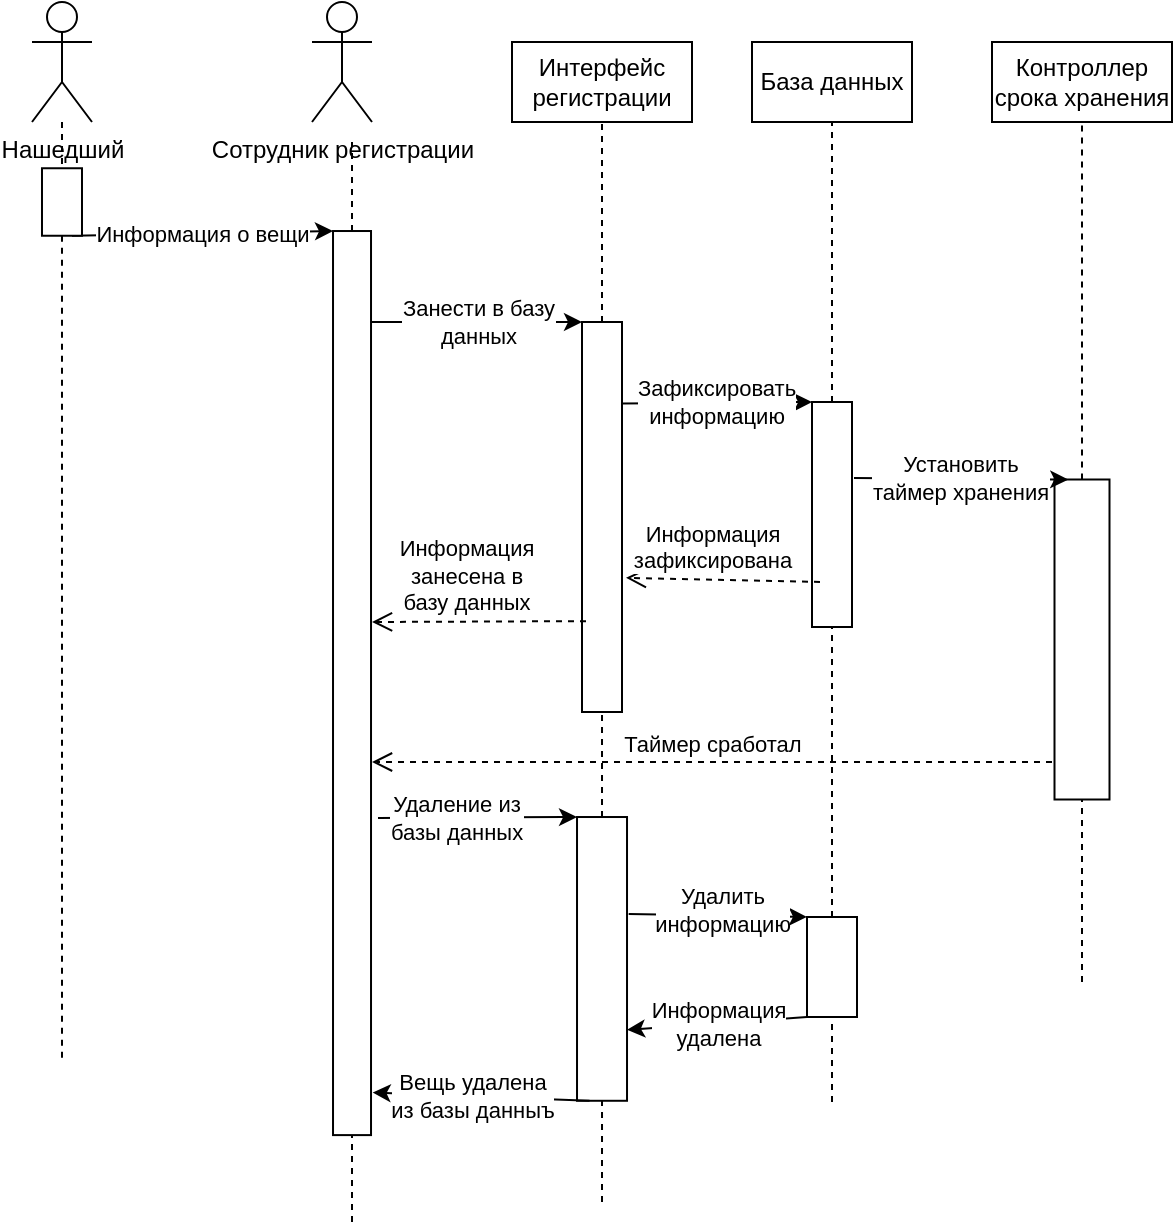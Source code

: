 <mxfile version="14.5.10" type="device" pages="5"><diagram id="L8G_pWElQ7Ux61Q4VHX_" name="Page-1"><mxGraphModel dx="1636" dy="881" grid="1" gridSize="10" guides="1" tooltips="1" connect="1" arrows="1" fold="1" page="1" pageScale="1" pageWidth="827" pageHeight="1169" math="0" shadow="0"><root><mxCell id="0"/><mxCell id="1" parent="0"/><mxCell id="ShM4O-kTl_6rXIv0zhIX-1" value="Нашедший" style="shape=umlActor;verticalLabelPosition=bottom;verticalAlign=top;html=1;outlineConnect=0;" parent="1" vertex="1"><mxGeometry x="100" y="20" width="30" height="60" as="geometry"/></mxCell><mxCell id="ShM4O-kTl_6rXIv0zhIX-2" value="" style="endArrow=none;dashed=1;html=1;" parent="1" source="ShM4O-kTl_6rXIv0zhIX-7" edge="1"><mxGeometry width="50" height="50" relative="1" as="geometry"><mxPoint x="390" y="270" as="sourcePoint"/><mxPoint x="115" y="550" as="targetPoint"/></mxGeometry></mxCell><mxCell id="ShM4O-kTl_6rXIv0zhIX-4" value="" style="endArrow=none;dashed=1;html=1;" parent="1" source="ShM4O-kTl_6rXIv0zhIX-9" edge="1"><mxGeometry width="50" height="50" relative="1" as="geometry"><mxPoint x="260" y="530" as="sourcePoint"/><mxPoint x="260" y="90" as="targetPoint"/></mxGeometry></mxCell><mxCell id="ShM4O-kTl_6rXIv0zhIX-6" value="Сотрудник регистрации" style="shape=umlActor;verticalLabelPosition=bottom;verticalAlign=top;html=1;outlineConnect=0;" parent="1" vertex="1"><mxGeometry x="240" y="20" width="30" height="60" as="geometry"/></mxCell><mxCell id="ShM4O-kTl_6rXIv0zhIX-8" value="Информация о вещи" style="endArrow=classic;html=1;exitX=0;exitY=0.75;exitDx=0;exitDy=0;entryX=1;entryY=0;entryDx=0;entryDy=0;" parent="1" source="ShM4O-kTl_6rXIv0zhIX-7" target="ShM4O-kTl_6rXIv0zhIX-9" edge="1"><mxGeometry width="50" height="50" relative="1" as="geometry"><mxPoint x="390" y="260" as="sourcePoint"/><mxPoint x="230" y="144" as="targetPoint"/></mxGeometry></mxCell><mxCell id="ShM4O-kTl_6rXIv0zhIX-9" value="" style="rounded=0;whiteSpace=wrap;html=1;rotation=-90;" parent="1" vertex="1"><mxGeometry x="33.99" y="351.03" width="452.04" height="19" as="geometry"/></mxCell><mxCell id="ShM4O-kTl_6rXIv0zhIX-10" value="" style="endArrow=none;dashed=1;html=1;" parent="1" target="ShM4O-kTl_6rXIv0zhIX-9" edge="1"><mxGeometry width="50" height="50" relative="1" as="geometry"><mxPoint x="260" y="630" as="sourcePoint"/><mxPoint x="260" y="90" as="targetPoint"/></mxGeometry></mxCell><mxCell id="ShM4O-kTl_6rXIv0zhIX-7" value="" style="rounded=0;whiteSpace=wrap;html=1;rotation=-90;" parent="1" vertex="1"><mxGeometry x="98.12" y="110" width="33.75" height="20" as="geometry"/></mxCell><mxCell id="ShM4O-kTl_6rXIv0zhIX-11" value="" style="endArrow=none;dashed=1;html=1;" parent="1" source="ShM4O-kTl_6rXIv0zhIX-1" target="ShM4O-kTl_6rXIv0zhIX-7" edge="1"><mxGeometry width="50" height="50" relative="1" as="geometry"><mxPoint x="115" y="80" as="sourcePoint"/><mxPoint x="115" y="550" as="targetPoint"/></mxGeometry></mxCell><mxCell id="ShM4O-kTl_6rXIv0zhIX-12" value="Интерфейс регистрации" style="rounded=0;whiteSpace=wrap;html=1;" parent="1" vertex="1"><mxGeometry x="340" y="40" width="90" height="40" as="geometry"/></mxCell><mxCell id="ShM4O-kTl_6rXIv0zhIX-13" value="" style="endArrow=none;dashed=1;html=1;entryX=0.5;entryY=1;entryDx=0;entryDy=0;" parent="1" source="ShM4O-kTl_6rXIv0zhIX-14" target="ShM4O-kTl_6rXIv0zhIX-12" edge="1"><mxGeometry width="50" height="50" relative="1" as="geometry"><mxPoint x="385" y="510" as="sourcePoint"/><mxPoint x="440" y="200" as="targetPoint"/></mxGeometry></mxCell><mxCell id="ShM4O-kTl_6rXIv0zhIX-14" value="" style="rounded=0;whiteSpace=wrap;html=1;rotation=-90;" parent="1" vertex="1"><mxGeometry x="287.5" y="267.5" width="195" height="20" as="geometry"/></mxCell><mxCell id="ShM4O-kTl_6rXIv0zhIX-16" value="" style="endArrow=none;dashed=1;html=1;" parent="1" source="ShM4O-kTl_6rXIv0zhIX-31" target="ShM4O-kTl_6rXIv0zhIX-14" edge="1"><mxGeometry width="50" height="50" relative="1" as="geometry"><mxPoint x="385" y="510" as="sourcePoint"/><mxPoint x="385" y="80" as="targetPoint"/></mxGeometry></mxCell><mxCell id="ShM4O-kTl_6rXIv0zhIX-17" value="Занести в базу &lt;br&gt;данных" style="endArrow=classic;html=1;entryX=1;entryY=0;entryDx=0;entryDy=0;" parent="1" target="ShM4O-kTl_6rXIv0zhIX-14" edge="1"><mxGeometry width="50" height="50" relative="1" as="geometry"><mxPoint x="270" y="180" as="sourcePoint"/><mxPoint x="440" y="200" as="targetPoint"/></mxGeometry></mxCell><mxCell id="ShM4O-kTl_6rXIv0zhIX-18" value="База данных" style="rounded=0;whiteSpace=wrap;html=1;" parent="1" vertex="1"><mxGeometry x="460" y="40" width="80" height="40" as="geometry"/></mxCell><mxCell id="ShM4O-kTl_6rXIv0zhIX-19" value="" style="endArrow=none;dashed=1;html=1;entryX=0.5;entryY=1;entryDx=0;entryDy=0;" parent="1" source="ShM4O-kTl_6rXIv0zhIX-20" target="ShM4O-kTl_6rXIv0zhIX-18" edge="1"><mxGeometry width="50" height="50" relative="1" as="geometry"><mxPoint x="500" y="520" as="sourcePoint"/><mxPoint x="440" y="290" as="targetPoint"/></mxGeometry></mxCell><mxCell id="ShM4O-kTl_6rXIv0zhIX-20" value="" style="rounded=0;whiteSpace=wrap;html=1;rotation=-90;" parent="1" vertex="1"><mxGeometry x="443.75" y="266.25" width="112.5" height="20" as="geometry"/></mxCell><mxCell id="ShM4O-kTl_6rXIv0zhIX-21" value="" style="endArrow=none;dashed=1;html=1;entryX=0;entryY=0.5;entryDx=0;entryDy=0;" parent="1" source="ShM4O-kTl_6rXIv0zhIX-38" target="ShM4O-kTl_6rXIv0zhIX-20" edge="1"><mxGeometry width="50" height="50" relative="1" as="geometry"><mxPoint x="500" y="520" as="sourcePoint"/><mxPoint x="500" y="80" as="targetPoint"/></mxGeometry></mxCell><mxCell id="ShM4O-kTl_6rXIv0zhIX-22" value="Зафиксировать&lt;br&gt;информацию" style="endArrow=classic;html=1;exitX=0.791;exitY=1;exitDx=0;exitDy=0;entryX=1;entryY=0;entryDx=0;entryDy=0;exitPerimeter=0;" parent="1" source="ShM4O-kTl_6rXIv0zhIX-14" target="ShM4O-kTl_6rXIv0zhIX-20" edge="1"><mxGeometry width="50" height="50" relative="1" as="geometry"><mxPoint x="390" y="340" as="sourcePoint"/><mxPoint x="440" y="290" as="targetPoint"/></mxGeometry></mxCell><mxCell id="ShM4O-kTl_6rXIv0zhIX-23" value="Контроллер срока хранения" style="rounded=0;whiteSpace=wrap;html=1;" parent="1" vertex="1"><mxGeometry x="580" y="40" width="90" height="40" as="geometry"/></mxCell><mxCell id="ShM4O-kTl_6rXIv0zhIX-24" value="" style="endArrow=none;dashed=1;html=1;entryX=0.5;entryY=1;entryDx=0;entryDy=0;" parent="1" source="ShM4O-kTl_6rXIv0zhIX-25" target="ShM4O-kTl_6rXIv0zhIX-23" edge="1"><mxGeometry width="50" height="50" relative="1" as="geometry"><mxPoint x="625" y="510" as="sourcePoint"/><mxPoint x="440" y="280" as="targetPoint"/></mxGeometry></mxCell><mxCell id="ShM4O-kTl_6rXIv0zhIX-25" value="" style="rounded=0;whiteSpace=wrap;html=1;rotation=-90;" parent="1" vertex="1"><mxGeometry x="545" y="325" width="160" height="27.5" as="geometry"/></mxCell><mxCell id="ShM4O-kTl_6rXIv0zhIX-26" value="" style="endArrow=none;dashed=1;html=1;entryX=0;entryY=0.5;entryDx=0;entryDy=0;" parent="1" target="ShM4O-kTl_6rXIv0zhIX-25" edge="1"><mxGeometry width="50" height="50" relative="1" as="geometry"><mxPoint x="625" y="510" as="sourcePoint"/><mxPoint x="625" y="80" as="targetPoint"/></mxGeometry></mxCell><mxCell id="ShM4O-kTl_6rXIv0zhIX-27" value="Установить&lt;br&gt;таймер хранения" style="endArrow=classic;html=1;exitX=0.662;exitY=1.05;exitDx=0;exitDy=0;entryX=1;entryY=0.25;entryDx=0;entryDy=0;exitPerimeter=0;" parent="1" source="ShM4O-kTl_6rXIv0zhIX-20" target="ShM4O-kTl_6rXIv0zhIX-25" edge="1"><mxGeometry width="50" height="50" relative="1" as="geometry"><mxPoint x="390" y="330" as="sourcePoint"/><mxPoint x="611" y="240" as="targetPoint"/></mxGeometry></mxCell><mxCell id="ShM4O-kTl_6rXIv0zhIX-28" value="Информация&lt;br&gt;зафиксирована" style="html=1;verticalAlign=bottom;endArrow=open;dashed=1;endSize=8;entryX=0.344;entryY=1.1;entryDx=0;entryDy=0;entryPerimeter=0;" parent="1" target="ShM4O-kTl_6rXIv0zhIX-14" edge="1"><mxGeometry x="0.114" y="-1" relative="1" as="geometry"><mxPoint x="494" y="310" as="sourcePoint"/><mxPoint x="414" y="310" as="targetPoint"/><mxPoint as="offset"/></mxGeometry></mxCell><mxCell id="ShM4O-kTl_6rXIv0zhIX-29" value="Информация&lt;br&gt;занесена в&lt;br&gt;базу данных" style="html=1;verticalAlign=bottom;endArrow=open;dashed=1;endSize=8;" parent="1" edge="1"><mxGeometry x="0.114" y="-1" relative="1" as="geometry"><mxPoint x="377" y="329.58" as="sourcePoint"/><mxPoint x="270" y="330" as="targetPoint"/><mxPoint as="offset"/></mxGeometry></mxCell><mxCell id="ShM4O-kTl_6rXIv0zhIX-30" value="Таймер сработал" style="html=1;verticalAlign=bottom;endArrow=open;dashed=1;endSize=8;" parent="1" edge="1"><mxGeometry relative="1" as="geometry"><mxPoint x="610" y="400" as="sourcePoint"/><mxPoint x="270" y="400" as="targetPoint"/></mxGeometry></mxCell><mxCell id="ShM4O-kTl_6rXIv0zhIX-31" value="" style="rounded=0;whiteSpace=wrap;html=1;rotation=-90;" parent="1" vertex="1"><mxGeometry x="314.07" y="485.95" width="141.88" height="25" as="geometry"/></mxCell><mxCell id="ShM4O-kTl_6rXIv0zhIX-34" value="" style="endArrow=classic;html=1;entryX=1;entryY=0;entryDx=0;entryDy=0;" parent="1" target="ShM4O-kTl_6rXIv0zhIX-31" edge="1"><mxGeometry width="50" height="50" relative="1" as="geometry"><mxPoint x="273" y="428" as="sourcePoint"/><mxPoint x="440" y="650" as="targetPoint"/></mxGeometry></mxCell><mxCell id="ShM4O-kTl_6rXIv0zhIX-35" value="Удаление из&lt;br&gt;базы данных" style="edgeLabel;html=1;align=center;verticalAlign=middle;resizable=0;points=[];" parent="ShM4O-kTl_6rXIv0zhIX-34" vertex="1" connectable="0"><mxGeometry x="-0.223" relative="1" as="geometry"><mxPoint as="offset"/></mxGeometry></mxCell><mxCell id="ShM4O-kTl_6rXIv0zhIX-38" value="" style="rounded=0;whiteSpace=wrap;html=1;rotation=-90;" parent="1" vertex="1"><mxGeometry x="475" y="490" width="50" height="25" as="geometry"/></mxCell><mxCell id="ShM4O-kTl_6rXIv0zhIX-39" value="" style="endArrow=none;dashed=1;html=1;entryX=0;entryY=0.5;entryDx=0;entryDy=0;" parent="1" target="ShM4O-kTl_6rXIv0zhIX-38" edge="1"><mxGeometry width="50" height="50" relative="1" as="geometry"><mxPoint x="500" y="570" as="sourcePoint"/><mxPoint x="500" y="332.5" as="targetPoint"/></mxGeometry></mxCell><mxCell id="ShM4O-kTl_6rXIv0zhIX-40" value="" style="endArrow=classic;html=1;entryX=1;entryY=0;entryDx=0;entryDy=0;exitX=0.658;exitY=1.033;exitDx=0;exitDy=0;exitPerimeter=0;" parent="1" source="ShM4O-kTl_6rXIv0zhIX-31" target="ShM4O-kTl_6rXIv0zhIX-38" edge="1"><mxGeometry width="50" height="50" relative="1" as="geometry"><mxPoint x="390" y="390" as="sourcePoint"/><mxPoint x="440" y="340" as="targetPoint"/></mxGeometry></mxCell><mxCell id="ShM4O-kTl_6rXIv0zhIX-41" value="Удалить&lt;br&gt;информацию" style="edgeLabel;html=1;align=center;verticalAlign=middle;resizable=0;points=[];" parent="ShM4O-kTl_6rXIv0zhIX-40" vertex="1" connectable="0"><mxGeometry x="-0.555" y="3" relative="1" as="geometry"><mxPoint x="26.11" as="offset"/></mxGeometry></mxCell><mxCell id="ShM4O-kTl_6rXIv0zhIX-42" value="Информация&lt;br&gt;удалена" style="endArrow=classic;html=1;exitX=0;exitY=0;exitDx=0;exitDy=0;entryX=0.25;entryY=1;entryDx=0;entryDy=0;" parent="1" source="ShM4O-kTl_6rXIv0zhIX-38" target="ShM4O-kTl_6rXIv0zhIX-31" edge="1"><mxGeometry width="50" height="50" relative="1" as="geometry"><mxPoint x="390" y="380" as="sourcePoint"/><mxPoint x="440" y="330" as="targetPoint"/></mxGeometry></mxCell><mxCell id="ShM4O-kTl_6rXIv0zhIX-44" value="" style="endArrow=none;dashed=1;html=1;entryX=0;entryY=0.5;entryDx=0;entryDy=0;" parent="1" target="ShM4O-kTl_6rXIv0zhIX-31" edge="1"><mxGeometry width="50" height="50" relative="1" as="geometry"><mxPoint x="385" y="620" as="sourcePoint"/><mxPoint x="440" y="330" as="targetPoint"/></mxGeometry></mxCell><mxCell id="ShM4O-kTl_6rXIv0zhIX-45" value="" style="endArrow=classic;html=1;entryX=0.047;entryY=1.043;entryDx=0;entryDy=0;entryPerimeter=0;exitX=0;exitY=0.25;exitDx=0;exitDy=0;" parent="1" source="ShM4O-kTl_6rXIv0zhIX-31" target="ShM4O-kTl_6rXIv0zhIX-9" edge="1"><mxGeometry width="50" height="50" relative="1" as="geometry"><mxPoint x="370" y="560" as="sourcePoint"/><mxPoint x="440" y="330" as="targetPoint"/></mxGeometry></mxCell><mxCell id="ShM4O-kTl_6rXIv0zhIX-46" value="Вещь удалена&lt;br&gt;из базы данныъ" style="edgeLabel;html=1;align=center;verticalAlign=middle;resizable=0;points=[];" parent="ShM4O-kTl_6rXIv0zhIX-45" vertex="1" connectable="0"><mxGeometry x="0.348" relative="1" as="geometry"><mxPoint x="14.19" as="offset"/></mxGeometry></mxCell></root></mxGraphModel></diagram><diagram id="i2D30_0xOi48nmLoOAEU" name="Page-2"><mxGraphModel dx="1636" dy="881" grid="1" gridSize="10" guides="1" tooltips="1" connect="1" arrows="1" fold="1" page="1" pageScale="1" pageWidth="827" pageHeight="1169" math="0" shadow="0"><root><mxCell id="5ONr4tMBkEgqRM1DK4Cu-0"/><mxCell id="5ONr4tMBkEgqRM1DK4Cu-1" parent="5ONr4tMBkEgqRM1DK4Cu-0"/><mxCell id="iUUAoCjSQ7NAaxbe8AeR-0" value="Информация о вещи" style="edgeStyle=orthogonalEdgeStyle;rounded=0;orthogonalLoop=1;jettySize=auto;html=1;" edge="1" parent="5ONr4tMBkEgqRM1DK4Cu-1" source="lih3DS9guSj2oOOPmIwj-0" target="ekITCVSAouacxWdXV4C5-0"><mxGeometry y="10" relative="1" as="geometry"><mxPoint as="offset"/></mxGeometry></mxCell><mxCell id="lih3DS9guSj2oOOPmIwj-0" value="Нашедший" style="shape=umlActor;verticalLabelPosition=bottom;verticalAlign=top;html=1;outlineConnect=0;" parent="5ONr4tMBkEgqRM1DK4Cu-1" vertex="1"><mxGeometry x="90" y="110" width="30" height="60" as="geometry"/></mxCell><mxCell id="EEb4XRJalb-tBsBlbSRO-0" value="Занести в базу данных" style="edgeStyle=orthogonalEdgeStyle;rounded=0;orthogonalLoop=1;jettySize=auto;html=1;entryX=0;entryY=0.5;entryDx=0;entryDy=0;" edge="1" parent="5ONr4tMBkEgqRM1DK4Cu-1" source="ekITCVSAouacxWdXV4C5-0" target="1L976_XRhFE5G_BC7HmY-0"><mxGeometry y="10" relative="1" as="geometry"><mxPoint as="offset"/></mxGeometry></mxCell><mxCell id="6KDNiJrdvLGGnSLnkYm1-1" style="edgeStyle=orthogonalEdgeStyle;rounded=0;orthogonalLoop=1;jettySize=auto;html=1;entryX=0.5;entryY=0;entryDx=0;entryDy=0;" edge="1" parent="5ONr4tMBkEgqRM1DK4Cu-1" source="ekITCVSAouacxWdXV4C5-0" target="1L976_XRhFE5G_BC7HmY-0"><mxGeometry relative="1" as="geometry"><Array as="points"><mxPoint x="265" y="80"/><mxPoint x="530" y="80"/></Array></mxGeometry></mxCell><mxCell id="6KDNiJrdvLGGnSLnkYm1-2" value="Удаление записи из базы данных" style="edgeLabel;html=1;align=center;verticalAlign=middle;resizable=0;points=[];" vertex="1" connectable="0" parent="6KDNiJrdvLGGnSLnkYm1-1"><mxGeometry x="-0.077" y="-2" relative="1" as="geometry"><mxPoint as="offset"/></mxGeometry></mxCell><mxCell id="ekITCVSAouacxWdXV4C5-0" value="Сотрудник регистрации" style="shape=umlActor;verticalLabelPosition=bottom;verticalAlign=top;html=1;outlineConnect=0;" parent="5ONr4tMBkEgqRM1DK4Cu-1" vertex="1"><mxGeometry x="250" y="110" width="30" height="60" as="geometry"/></mxCell><mxCell id="1gCv2xgC101rRIg3_E2m-0" value="Зафиксировать информацию" style="edgeStyle=orthogonalEdgeStyle;rounded=0;orthogonalLoop=1;jettySize=auto;html=1;entryX=1;entryY=0;entryDx=0;entryDy=0;exitX=1;exitY=1;exitDx=0;exitDy=0;" edge="1" parent="5ONr4tMBkEgqRM1DK4Cu-1" source="1L976_XRhFE5G_BC7HmY-0" target="tJt-2JzZo2Yld5-e4s4h-0"><mxGeometry x="0.143" y="80" relative="1" as="geometry"><mxPoint as="offset"/></mxGeometry></mxCell><mxCell id="iUbakVSdhe8VKiS7knky-0" value="Информация занесена в&lt;br&gt;базу данных" style="edgeStyle=orthogonalEdgeStyle;rounded=0;orthogonalLoop=1;jettySize=auto;html=1;exitX=0;exitY=0.75;exitDx=0;exitDy=0;" edge="1" parent="5ONr4tMBkEgqRM1DK4Cu-1" source="1L976_XRhFE5G_BC7HmY-0" target="ekITCVSAouacxWdXV4C5-0"><mxGeometry x="-0.143" y="15" relative="1" as="geometry"><mxPoint x="330" y="155" as="targetPoint"/><Array as="points"/><mxPoint as="offset"/></mxGeometry></mxCell><mxCell id="fD_pkqbUurF5c-4LHWgp-0" value="Удалить&lt;br&gt;запись" style="edgeStyle=orthogonalEdgeStyle;rounded=0;orthogonalLoop=1;jettySize=auto;html=1;entryX=0.25;entryY=0;entryDx=0;entryDy=0;exitX=0.25;exitY=1;exitDx=0;exitDy=0;" edge="1" parent="5ONr4tMBkEgqRM1DK4Cu-1" source="1L976_XRhFE5G_BC7HmY-0" target="tJt-2JzZo2Yld5-e4s4h-0"><mxGeometry relative="1" as="geometry"><Array as="points"><mxPoint x="500" y="210"/><mxPoint x="500" y="210"/></Array></mxGeometry></mxCell><mxCell id="70x-UIVKdJl69gdIBzWu-0" style="edgeStyle=orthogonalEdgeStyle;rounded=0;orthogonalLoop=1;jettySize=auto;html=1;entryX=0.5;entryY=0;entryDx=0;entryDy=0;entryPerimeter=0;exitX=0.75;exitY=0;exitDx=0;exitDy=0;" edge="1" parent="5ONr4tMBkEgqRM1DK4Cu-1" source="1L976_XRhFE5G_BC7HmY-0" target="ekITCVSAouacxWdXV4C5-0"><mxGeometry relative="1" as="geometry"><Array as="points"><mxPoint x="560" y="60"/><mxPoint x="265" y="60"/></Array></mxGeometry></mxCell><mxCell id="70x-UIVKdJl69gdIBzWu-1" value="Запись удалена из базы данных" style="edgeLabel;html=1;align=center;verticalAlign=middle;resizable=0;points=[];" vertex="1" connectable="0" parent="70x-UIVKdJl69gdIBzWu-0"><mxGeometry x="-0.17" y="4" relative="1" as="geometry"><mxPoint as="offset"/></mxGeometry></mxCell><mxCell id="1L976_XRhFE5G_BC7HmY-0" value="Интерфейс регистрации" style="rounded=0;whiteSpace=wrap;html=1;" vertex="1" parent="5ONr4tMBkEgqRM1DK4Cu-1"><mxGeometry x="470" y="110" width="120" height="60" as="geometry"/></mxCell><mxCell id="MQaeyz_ffrVRCOcpwpKE-1" value="Установить таймер хранения" style="edgeStyle=orthogonalEdgeStyle;rounded=0;orthogonalLoop=1;jettySize=auto;html=1;" edge="1" parent="5ONr4tMBkEgqRM1DK4Cu-1" source="tJt-2JzZo2Yld5-e4s4h-0" target="MQaeyz_ffrVRCOcpwpKE-0"><mxGeometry relative="1" as="geometry"/></mxCell><mxCell id="3Ne82QYwsebFpD_Tm88h-0" value="Информация зафиксирована&amp;nbsp;" style="edgeStyle=orthogonalEdgeStyle;rounded=0;orthogonalLoop=1;jettySize=auto;html=1;exitX=0;exitY=0;exitDx=0;exitDy=0;" edge="1" parent="5ONr4tMBkEgqRM1DK4Cu-1" source="tJt-2JzZo2Yld5-e4s4h-0"><mxGeometry x="-0.143" y="80" relative="1" as="geometry"><mxPoint x="470" y="170" as="targetPoint"/><Array as="points"><mxPoint x="470" y="170"/></Array><mxPoint as="offset"/></mxGeometry></mxCell><mxCell id="mf8mCfdnU9IB5n57kQem-0" value="Запись&lt;br&gt;удалена" style="edgeStyle=orthogonalEdgeStyle;rounded=0;orthogonalLoop=1;jettySize=auto;html=1;entryX=0.75;entryY=1;entryDx=0;entryDy=0;exitX=0.75;exitY=0;exitDx=0;exitDy=0;" edge="1" parent="5ONr4tMBkEgqRM1DK4Cu-1" source="tJt-2JzZo2Yld5-e4s4h-0" target="1L976_XRhFE5G_BC7HmY-0"><mxGeometry relative="1" as="geometry"><Array as="points"><mxPoint x="560" y="210"/><mxPoint x="560" y="210"/></Array></mxGeometry></mxCell><mxCell id="tJt-2JzZo2Yld5-e4s4h-0" value="База данных" style="rounded=0;whiteSpace=wrap;html=1;" vertex="1" parent="5ONr4tMBkEgqRM1DK4Cu-1"><mxGeometry x="470" y="240" width="120" height="60" as="geometry"/></mxCell><mxCell id="sR2khxxRtpLz1MNoA6ie-0" style="edgeStyle=orthogonalEdgeStyle;rounded=0;orthogonalLoop=1;jettySize=auto;html=1;" edge="1" parent="5ONr4tMBkEgqRM1DK4Cu-1" source="MQaeyz_ffrVRCOcpwpKE-0" target="ekITCVSAouacxWdXV4C5-0"><mxGeometry relative="1" as="geometry"/></mxCell><mxCell id="sR2khxxRtpLz1MNoA6ie-1" value="Таймер сработал" style="edgeLabel;html=1;align=center;verticalAlign=middle;resizable=0;points=[];" vertex="1" connectable="0" parent="sR2khxxRtpLz1MNoA6ie-0"><mxGeometry x="-0.234" y="1" relative="1" as="geometry"><mxPoint x="49" y="-1" as="offset"/></mxGeometry></mxCell><mxCell id="MQaeyz_ffrVRCOcpwpKE-0" value="Контроллер срока хранения" style="rounded=0;whiteSpace=wrap;html=1;" vertex="1" parent="5ONr4tMBkEgqRM1DK4Cu-1"><mxGeometry x="470" y="350" width="120" height="60" as="geometry"/></mxCell></root></mxGraphModel></diagram><diagram id="nWBkXpbAaUviyD8sFxqq" name="Page-3"><mxGraphModel dx="1636" dy="881" grid="1" gridSize="10" guides="1" tooltips="1" connect="1" arrows="1" fold="1" page="1" pageScale="1" pageWidth="827" pageHeight="1169" math="0" shadow="0"><root><mxCell id="N21c-ddc4Y_PnvCvK17o-0"/><mxCell id="N21c-ddc4Y_PnvCvK17o-1" parent="N21c-ddc4Y_PnvCvK17o-0"/><mxCell id="cR292CuDEs4lUYpmPM0N-0" value="" style="ellipse;html=1;shape=startState;fillColor=#000000;strokeColor=#ff0000;" vertex="1" parent="N21c-ddc4Y_PnvCvK17o-1"><mxGeometry x="120" y="20" width="30" height="30" as="geometry"/></mxCell><mxCell id="cR292CuDEs4lUYpmPM0N-1" value="" style="edgeStyle=orthogonalEdgeStyle;html=1;verticalAlign=bottom;endArrow=open;endSize=8;strokeColor=#ff0000;" edge="1" source="cR292CuDEs4lUYpmPM0N-0" parent="N21c-ddc4Y_PnvCvK17o-1"><mxGeometry relative="1" as="geometry"><mxPoint x="135" y="100" as="targetPoint"/></mxGeometry></mxCell><mxCell id="cR292CuDEs4lUYpmPM0N-5" style="edgeStyle=orthogonalEdgeStyle;rounded=0;orthogonalLoop=1;jettySize=auto;html=1;" edge="1" parent="N21c-ddc4Y_PnvCvK17o-1" source="cR292CuDEs4lUYpmPM0N-2" target="cR292CuDEs4lUYpmPM0N-3"><mxGeometry relative="1" as="geometry"/></mxCell><mxCell id="cR292CuDEs4lUYpmPM0N-6" value="Занесение в базу данных с&lt;br&gt;&amp;nbsp;установкой таймера хранения" style="edgeLabel;html=1;align=center;verticalAlign=middle;resizable=0;points=[];" vertex="1" connectable="0" parent="cR292CuDEs4lUYpmPM0N-5"><mxGeometry x="-0.17" y="-1" relative="1" as="geometry"><mxPoint x="9" y="-21" as="offset"/></mxGeometry></mxCell><mxCell id="cR292CuDEs4lUYpmPM0N-2" value="Вещь найдена" style="rounded=1;whiteSpace=wrap;html=1;" vertex="1" parent="N21c-ddc4Y_PnvCvK17o-1"><mxGeometry x="75" y="100" width="120" height="60" as="geometry"/></mxCell><mxCell id="cR292CuDEs4lUYpmPM0N-3" value="Вещь в базе данных" style="rounded=1;whiteSpace=wrap;html=1;" vertex="1" parent="N21c-ddc4Y_PnvCvK17o-1"><mxGeometry x="354" y="100" width="120" height="60" as="geometry"/></mxCell><mxCell id="6SQNknpO2tL1v3zaWPdY-6" style="edgeStyle=orthogonalEdgeStyle;rounded=0;orthogonalLoop=1;jettySize=auto;html=1;entryX=0.5;entryY=0;entryDx=0;entryDy=0;" edge="1" parent="N21c-ddc4Y_PnvCvK17o-1" source="6SQNknpO2tL1v3zaWPdY-0" target="6SQNknpO2tL1v3zaWPdY-5"><mxGeometry relative="1" as="geometry"/></mxCell><mxCell id="6SQNknpO2tL1v3zaWPdY-0" value="Вещь отдана потерявшему&lt;br&gt;Действие:&lt;br&gt;Удаление из базы данных" style="rounded=1;whiteSpace=wrap;html=1;" vertex="1" parent="N21c-ddc4Y_PnvCvK17o-1"><mxGeometry x="200" y="220" width="140" height="70" as="geometry"/></mxCell><mxCell id="6SQNknpO2tL1v3zaWPdY-1" value="Найден владелец" style="endArrow=classic;html=1;" edge="1" parent="N21c-ddc4Y_PnvCvK17o-1" source="cR292CuDEs4lUYpmPM0N-3"><mxGeometry width="50" height="50" relative="1" as="geometry"><mxPoint x="390" y="470" as="sourcePoint"/><mxPoint x="280" y="219" as="targetPoint"/></mxGeometry></mxCell><mxCell id="6SQNknpO2tL1v3zaWPdY-2" value="Вещь на аукционе" style="rounded=1;whiteSpace=wrap;html=1;" vertex="1" parent="N21c-ddc4Y_PnvCvK17o-1"><mxGeometry x="430" y="230" width="120" height="60" as="geometry"/></mxCell><mxCell id="6SQNknpO2tL1v3zaWPdY-4" value="Истек срок хранения" style="endArrow=classic;html=1;exitX=0.821;exitY=1.01;exitDx=0;exitDy=0;entryX=0.5;entryY=0;entryDx=0;entryDy=0;exitPerimeter=0;" edge="1" parent="N21c-ddc4Y_PnvCvK17o-1" source="cR292CuDEs4lUYpmPM0N-3" target="6SQNknpO2tL1v3zaWPdY-2"><mxGeometry width="50" height="50" relative="1" as="geometry"><mxPoint x="390" y="440" as="sourcePoint"/><mxPoint x="440" y="390" as="targetPoint"/></mxGeometry></mxCell><mxCell id="6SQNknpO2tL1v3zaWPdY-5" value="" style="ellipse;html=1;shape=endState;fillColor=#000000;strokeColor=#ff0000;" vertex="1" parent="N21c-ddc4Y_PnvCvK17o-1"><mxGeometry x="255" y="330" width="30" height="30" as="geometry"/></mxCell><mxCell id="6SQNknpO2tL1v3zaWPdY-11" style="edgeStyle=orthogonalEdgeStyle;rounded=0;orthogonalLoop=1;jettySize=auto;html=1;entryX=0.5;entryY=0;entryDx=0;entryDy=0;" edge="1" parent="N21c-ddc4Y_PnvCvK17o-1" source="6SQNknpO2tL1v3zaWPdY-7" target="6SQNknpO2tL1v3zaWPdY-10"><mxGeometry relative="1" as="geometry"/></mxCell><mxCell id="6SQNknpO2tL1v3zaWPdY-7" value="Вещь продана на&lt;br&gt;аукционе&lt;br&gt;Действие:&lt;br&gt;Удаление из базы данных" style="rounded=1;whiteSpace=wrap;html=1;" vertex="1" parent="N21c-ddc4Y_PnvCvK17o-1"><mxGeometry x="360" y="350" width="120" height="70" as="geometry"/></mxCell><mxCell id="6SQNknpO2tL1v3zaWPdY-8" value="Аукцион прошел успешно" style="endArrow=classic;html=1;exitX=0.5;exitY=1;exitDx=0;exitDy=0;entryX=0.5;entryY=0;entryDx=0;entryDy=0;" edge="1" parent="N21c-ddc4Y_PnvCvK17o-1" source="6SQNknpO2tL1v3zaWPdY-2" target="6SQNknpO2tL1v3zaWPdY-7"><mxGeometry x="1" y="-43" width="50" height="50" relative="1" as="geometry"><mxPoint x="390" y="260" as="sourcePoint"/><mxPoint x="440" y="210" as="targetPoint"/><mxPoint x="-2" y="3" as="offset"/></mxGeometry></mxCell><mxCell id="6SQNknpO2tL1v3zaWPdY-10" value="" style="ellipse;html=1;shape=endState;fillColor=#000000;strokeColor=#ff0000;" vertex="1" parent="N21c-ddc4Y_PnvCvK17o-1"><mxGeometry x="405" y="450" width="30" height="30" as="geometry"/></mxCell><mxCell id="6SQNknpO2tL1v3zaWPdY-17" style="edgeStyle=orthogonalEdgeStyle;rounded=0;orthogonalLoop=1;jettySize=auto;html=1;entryX=0.5;entryY=0;entryDx=0;entryDy=0;" edge="1" parent="N21c-ddc4Y_PnvCvK17o-1" source="6SQNknpO2tL1v3zaWPdY-12" target="6SQNknpO2tL1v3zaWPdY-16"><mxGeometry relative="1" as="geometry"/></mxCell><mxCell id="6SQNknpO2tL1v3zaWPdY-12" value="Вещь в собственности государства&lt;br&gt;Действие:&lt;br&gt;Удаление из базы данных" style="rounded=1;whiteSpace=wrap;html=1;" vertex="1" parent="N21c-ddc4Y_PnvCvK17o-1"><mxGeometry x="520" y="355" width="120" height="85" as="geometry"/></mxCell><mxCell id="6SQNknpO2tL1v3zaWPdY-14" value="" style="endArrow=classic;html=1;exitX=0.5;exitY=1;exitDx=0;exitDy=0;entryX=0.5;entryY=0;entryDx=0;entryDy=0;" edge="1" parent="N21c-ddc4Y_PnvCvK17o-1" source="6SQNknpO2tL1v3zaWPdY-2" target="6SQNknpO2tL1v3zaWPdY-12"><mxGeometry width="50" height="50" relative="1" as="geometry"><mxPoint x="530" y="380" as="sourcePoint"/><mxPoint x="440" y="430" as="targetPoint"/></mxGeometry></mxCell><mxCell id="6SQNknpO2tL1v3zaWPdY-15" value="Вещь передается в собственность&lt;br&gt;государства" style="edgeLabel;html=1;align=center;verticalAlign=middle;resizable=0;points=[];" vertex="1" connectable="0" parent="6SQNknpO2tL1v3zaWPdY-14"><mxGeometry x="-0.253" y="2" relative="1" as="geometry"><mxPoint x="116" y="8" as="offset"/></mxGeometry></mxCell><mxCell id="6SQNknpO2tL1v3zaWPdY-16" value="" style="ellipse;html=1;shape=endState;fillColor=#000000;strokeColor=#ff0000;" vertex="1" parent="N21c-ddc4Y_PnvCvK17o-1"><mxGeometry x="565" y="470" width="30" height="30" as="geometry"/></mxCell></root></mxGraphModel></diagram><diagram id="-Ngpj0TDb-b9nkc9Jy4o" name="Page-4"><mxGraphModel dx="1636" dy="881" grid="1" gridSize="10" guides="1" tooltips="1" connect="1" arrows="1" fold="1" page="1" pageScale="1" pageWidth="827" pageHeight="1169" math="0" shadow="0"><root><mxCell id="ijsC8r9MqccmeiIq1htp-0"/><mxCell id="ijsC8r9MqccmeiIq1htp-1" parent="ijsC8r9MqccmeiIq1htp-0"/><mxCell id="ijsC8r9MqccmeiIq1htp-4" style="edgeStyle=orthogonalEdgeStyle;rounded=0;orthogonalLoop=1;jettySize=auto;html=1;" edge="1" parent="ijsC8r9MqccmeiIq1htp-1" target="ijsC8r9MqccmeiIq1htp-3"><mxGeometry relative="1" as="geometry"><mxPoint x="95" y="60" as="sourcePoint"/></mxGeometry></mxCell><mxCell id="ijsC8r9MqccmeiIq1htp-2" value="&lt;font style=&quot;font-size: 18px&quot;&gt;Нашедший&lt;/font&gt;" style="text;html=1;strokeColor=none;fillColor=none;align=center;verticalAlign=middle;whiteSpace=wrap;rounded=0;" vertex="1" parent="ijsC8r9MqccmeiIq1htp-1"><mxGeometry x="40" y="20" width="110" height="50" as="geometry"/></mxCell><mxCell id="1PNEkKKdbOJNp9bGr1th-2" style="edgeStyle=orthogonalEdgeStyle;rounded=0;orthogonalLoop=1;jettySize=auto;html=1;entryX=0;entryY=0.5;entryDx=0;entryDy=0;" edge="1" parent="ijsC8r9MqccmeiIq1htp-1" source="ijsC8r9MqccmeiIq1htp-3" target="1PNEkKKdbOJNp9bGr1th-0"><mxGeometry relative="1" as="geometry"/></mxCell><mxCell id="ijsC8r9MqccmeiIq1htp-3" value="Передача найденной вещи в бюро находок" style="rounded=1;whiteSpace=wrap;html=1;" vertex="1" parent="ijsC8r9MqccmeiIq1htp-1"><mxGeometry x="35" y="100" width="120" height="60" as="geometry"/></mxCell><mxCell id="1PNEkKKdbOJNp9bGr1th-1" style="edgeStyle=orthogonalEdgeStyle;rounded=0;orthogonalLoop=1;jettySize=auto;html=1;entryX=0.5;entryY=0;entryDx=0;entryDy=0;" edge="1" parent="ijsC8r9MqccmeiIq1htp-1" source="ijsC8r9MqccmeiIq1htp-5" target="1PNEkKKdbOJNp9bGr1th-0"><mxGeometry relative="1" as="geometry"/></mxCell><mxCell id="ijsC8r9MqccmeiIq1htp-5" value="&lt;font style=&quot;font-size: 18px&quot;&gt;Сотрудник регистрации&lt;/font&gt;" style="text;html=1;strokeColor=none;fillColor=none;align=center;verticalAlign=middle;whiteSpace=wrap;rounded=0;" vertex="1" parent="ijsC8r9MqccmeiIq1htp-1"><mxGeometry x="240" y="27.5" width="100" height="35" as="geometry"/></mxCell><mxCell id="1PNEkKKdbOJNp9bGr1th-4" style="edgeStyle=orthogonalEdgeStyle;rounded=0;orthogonalLoop=1;jettySize=auto;html=1;" edge="1" parent="ijsC8r9MqccmeiIq1htp-1" source="1PNEkKKdbOJNp9bGr1th-0" target="1PNEkKKdbOJNp9bGr1th-3"><mxGeometry relative="1" as="geometry"/></mxCell><mxCell id="1PNEkKKdbOJNp9bGr1th-0" value="Начало регистрации найденной вещи" style="rounded=1;whiteSpace=wrap;html=1;" vertex="1" parent="ijsC8r9MqccmeiIq1htp-1"><mxGeometry x="230" y="100" width="120" height="60" as="geometry"/></mxCell><mxCell id="1PNEkKKdbOJNp9bGr1th-6" value="Нет" style="edgeStyle=orthogonalEdgeStyle;rounded=0;orthogonalLoop=1;jettySize=auto;html=1;" edge="1" parent="ijsC8r9MqccmeiIq1htp-1" source="1PNEkKKdbOJNp9bGr1th-3"><mxGeometry relative="1" as="geometry"><mxPoint x="160" y="230" as="targetPoint"/></mxGeometry></mxCell><mxCell id="jXRyx53LYfXnibr9GOYD-1" value="Да" style="edgeStyle=orthogonalEdgeStyle;rounded=0;orthogonalLoop=1;jettySize=auto;html=1;entryX=0.5;entryY=0;entryDx=0;entryDy=0;" edge="1" parent="ijsC8r9MqccmeiIq1htp-1" source="1PNEkKKdbOJNp9bGr1th-3" target="jXRyx53LYfXnibr9GOYD-0"><mxGeometry relative="1" as="geometry"/></mxCell><mxCell id="1PNEkKKdbOJNp9bGr1th-3" value="Вещь пригодна для хранения?" style="rhombus;whiteSpace=wrap;html=1;" vertex="1" parent="ijsC8r9MqccmeiIq1htp-1"><mxGeometry x="250" y="190" width="80" height="80" as="geometry"/></mxCell><mxCell id="jXRyx53LYfXnibr9GOYD-26" style="edgeStyle=orthogonalEdgeStyle;rounded=0;orthogonalLoop=1;jettySize=auto;html=1;entryX=0.5;entryY=0;entryDx=0;entryDy=0;" edge="1" parent="ijsC8r9MqccmeiIq1htp-1" source="1PNEkKKdbOJNp9bGr1th-7" target="jXRyx53LYfXnibr9GOYD-25"><mxGeometry relative="1" as="geometry"><Array as="points"><mxPoint x="75" y="970"/><mxPoint x="75" y="970"/></Array></mxGeometry></mxCell><mxCell id="1PNEkKKdbOJNp9bGr1th-7" value="Получение вещи назад" style="rounded=1;whiteSpace=wrap;html=1;" vertex="1" parent="ijsC8r9MqccmeiIq1htp-1"><mxGeometry x="35" y="200" width="120" height="60" as="geometry"/></mxCell><mxCell id="1PNEkKKdbOJNp9bGr1th-8" value="&lt;font style=&quot;font-size: 18px&quot;&gt;База данных&lt;/font&gt;" style="text;html=1;strokeColor=none;fillColor=none;align=center;verticalAlign=middle;whiteSpace=wrap;rounded=0;" vertex="1" parent="ijsC8r9MqccmeiIq1htp-1"><mxGeometry x="414" y="35" width="66" height="20" as="geometry"/></mxCell><mxCell id="jXRyx53LYfXnibr9GOYD-3" style="edgeStyle=orthogonalEdgeStyle;rounded=0;orthogonalLoop=1;jettySize=auto;html=1;entryX=0;entryY=0.5;entryDx=0;entryDy=0;" edge="1" parent="ijsC8r9MqccmeiIq1htp-1" source="jXRyx53LYfXnibr9GOYD-0" target="jXRyx53LYfXnibr9GOYD-2"><mxGeometry relative="1" as="geometry"/></mxCell><mxCell id="jXRyx53LYfXnibr9GOYD-9" style="edgeStyle=orthogonalEdgeStyle;rounded=0;orthogonalLoop=1;jettySize=auto;html=1;entryX=0.5;entryY=0;entryDx=0;entryDy=0;" edge="1" parent="ijsC8r9MqccmeiIq1htp-1" source="jXRyx53LYfXnibr9GOYD-0"><mxGeometry relative="1" as="geometry"><mxPoint x="290" y="410" as="targetPoint"/></mxGeometry></mxCell><mxCell id="jXRyx53LYfXnibr9GOYD-0" value="Определение типа вещи" style="rounded=1;whiteSpace=wrap;html=1;" vertex="1" parent="ijsC8r9MqccmeiIq1htp-1"><mxGeometry x="230" y="310" width="120" height="60" as="geometry"/></mxCell><mxCell id="jXRyx53LYfXnibr9GOYD-7" style="edgeStyle=orthogonalEdgeStyle;rounded=0;orthogonalLoop=1;jettySize=auto;html=1;entryX=0;entryY=0.5;entryDx=0;entryDy=0;" edge="1" parent="ijsC8r9MqccmeiIq1htp-1" source="jXRyx53LYfXnibr9GOYD-2" target="jXRyx53LYfXnibr9GOYD-5"><mxGeometry relative="1" as="geometry"/></mxCell><mxCell id="jXRyx53LYfXnibr9GOYD-2" value="Регистрация в базе данных" style="rounded=1;whiteSpace=wrap;html=1;" vertex="1" parent="ijsC8r9MqccmeiIq1htp-1"><mxGeometry x="387" y="310" width="120" height="60" as="geometry"/></mxCell><mxCell id="jXRyx53LYfXnibr9GOYD-6" style="edgeStyle=orthogonalEdgeStyle;rounded=0;orthogonalLoop=1;jettySize=auto;html=1;entryX=0.5;entryY=0;entryDx=0;entryDy=0;" edge="1" parent="ijsC8r9MqccmeiIq1htp-1" source="jXRyx53LYfXnibr9GOYD-4" target="jXRyx53LYfXnibr9GOYD-5"><mxGeometry relative="1" as="geometry"/></mxCell><mxCell id="jXRyx53LYfXnibr9GOYD-4" value="&lt;font style=&quot;font-size: 18px&quot;&gt;Таймер хранения&lt;/font&gt;" style="text;html=1;strokeColor=none;fillColor=none;align=center;verticalAlign=middle;whiteSpace=wrap;rounded=0;" vertex="1" parent="ijsC8r9MqccmeiIq1htp-1"><mxGeometry x="580" y="35" width="40" height="20" as="geometry"/></mxCell><mxCell id="jXRyx53LYfXnibr9GOYD-13" style="edgeStyle=orthogonalEdgeStyle;rounded=0;orthogonalLoop=1;jettySize=auto;html=1;entryX=0.5;entryY=0;entryDx=0;entryDy=0;" edge="1" parent="ijsC8r9MqccmeiIq1htp-1" source="jXRyx53LYfXnibr9GOYD-5" target="jXRyx53LYfXnibr9GOYD-14"><mxGeometry relative="1" as="geometry"><mxPoint x="600" y="550" as="targetPoint"/></mxGeometry></mxCell><mxCell id="jXRyx53LYfXnibr9GOYD-5" value="Установка таймера хранения вещи" style="rounded=1;whiteSpace=wrap;html=1;" vertex="1" parent="ijsC8r9MqccmeiIq1htp-1"><mxGeometry x="540" y="310" width="120" height="60" as="geometry"/></mxCell><mxCell id="jXRyx53LYfXnibr9GOYD-11" value="Нет" style="edgeStyle=orthogonalEdgeStyle;rounded=0;orthogonalLoop=1;jettySize=auto;html=1;" edge="1" parent="ijsC8r9MqccmeiIq1htp-1" source="jXRyx53LYfXnibr9GOYD-10"><mxGeometry relative="1" as="geometry"><mxPoint x="290" y="540" as="targetPoint"/></mxGeometry></mxCell><mxCell id="jXRyx53LYfXnibr9GOYD-17" style="edgeStyle=orthogonalEdgeStyle;rounded=0;orthogonalLoop=1;jettySize=auto;html=1;" edge="1" parent="ijsC8r9MqccmeiIq1htp-1" source="jXRyx53LYfXnibr9GOYD-10" target="jXRyx53LYfXnibr9GOYD-16"><mxGeometry relative="1" as="geometry"><Array as="points"><mxPoint x="180" y="450"/><mxPoint x="180" y="830"/><mxPoint x="290" y="830"/></Array></mxGeometry></mxCell><mxCell id="jXRyx53LYfXnibr9GOYD-18" value="Да" style="edgeLabel;html=1;align=center;verticalAlign=middle;resizable=0;points=[];" vertex="1" connectable="0" parent="jXRyx53LYfXnibr9GOYD-17"><mxGeometry x="-0.296" y="-2" relative="1" as="geometry"><mxPoint y="112" as="offset"/></mxGeometry></mxCell><mxCell id="jXRyx53LYfXnibr9GOYD-10" value="Владелец&lt;br&gt;найден?" style="rhombus;whiteSpace=wrap;html=1;" vertex="1" parent="ijsC8r9MqccmeiIq1htp-1"><mxGeometry x="250" y="410" width="80" height="80" as="geometry"/></mxCell><mxCell id="jXRyx53LYfXnibr9GOYD-21" style="edgeStyle=orthogonalEdgeStyle;rounded=0;orthogonalLoop=1;jettySize=auto;html=1;entryX=0.5;entryY=0;entryDx=0;entryDy=0;" edge="1" parent="ijsC8r9MqccmeiIq1htp-1" source="jXRyx53LYfXnibr9GOYD-12" target="jXRyx53LYfXnibr9GOYD-20"><mxGeometry relative="1" as="geometry"/></mxCell><mxCell id="jXRyx53LYfXnibr9GOYD-12" value="Передача вещи на аукцион" style="rounded=1;whiteSpace=wrap;html=1;" vertex="1" parent="ijsC8r9MqccmeiIq1htp-1"><mxGeometry x="230" y="540" width="120" height="60" as="geometry"/></mxCell><mxCell id="jXRyx53LYfXnibr9GOYD-15" style="edgeStyle=orthogonalEdgeStyle;rounded=0;orthogonalLoop=1;jettySize=auto;html=1;entryX=1;entryY=0.5;entryDx=0;entryDy=0;" edge="1" parent="ijsC8r9MqccmeiIq1htp-1" source="jXRyx53LYfXnibr9GOYD-14" target="jXRyx53LYfXnibr9GOYD-12"><mxGeometry relative="1" as="geometry"/></mxCell><mxCell id="jXRyx53LYfXnibr9GOYD-14" value="Таймер сработал" style="rounded=1;whiteSpace=wrap;html=1;" vertex="1" parent="ijsC8r9MqccmeiIq1htp-1"><mxGeometry x="540" y="540" width="120" height="60" as="geometry"/></mxCell><mxCell id="jXRyx53LYfXnibr9GOYD-30" style="edgeStyle=orthogonalEdgeStyle;rounded=0;orthogonalLoop=1;jettySize=auto;html=1;entryX=0;entryY=0.5;entryDx=0;entryDy=0;" edge="1" parent="ijsC8r9MqccmeiIq1htp-1" source="jXRyx53LYfXnibr9GOYD-16" target="jXRyx53LYfXnibr9GOYD-29"><mxGeometry relative="1" as="geometry"/></mxCell><mxCell id="jXRyx53LYfXnibr9GOYD-16" value="Передача вещи владельцу" style="rounded=1;whiteSpace=wrap;html=1;" vertex="1" parent="ijsC8r9MqccmeiIq1htp-1"><mxGeometry x="230" y="860" width="120" height="60" as="geometry"/></mxCell><mxCell id="jXRyx53LYfXnibr9GOYD-23" value="Нет" style="edgeStyle=orthogonalEdgeStyle;rounded=0;orthogonalLoop=1;jettySize=auto;html=1;" edge="1" parent="ijsC8r9MqccmeiIq1htp-1" source="jXRyx53LYfXnibr9GOYD-20" target="jXRyx53LYfXnibr9GOYD-22"><mxGeometry relative="1" as="geometry"/></mxCell><mxCell id="jXRyx53LYfXnibr9GOYD-20" value="Аукцион прошел успешно?" style="rhombus;whiteSpace=wrap;html=1;" vertex="1" parent="ijsC8r9MqccmeiIq1htp-1"><mxGeometry x="250" y="630" width="80" height="80" as="geometry"/></mxCell><mxCell id="jXRyx53LYfXnibr9GOYD-31" style="edgeStyle=orthogonalEdgeStyle;rounded=0;orthogonalLoop=1;jettySize=auto;html=1;entryX=0;entryY=0.5;entryDx=0;entryDy=0;" edge="1" parent="ijsC8r9MqccmeiIq1htp-1" source="jXRyx53LYfXnibr9GOYD-22" target="jXRyx53LYfXnibr9GOYD-29"><mxGeometry relative="1" as="geometry"/></mxCell><mxCell id="jXRyx53LYfXnibr9GOYD-22" value="Передача вещи в собственность государства" style="rounded=1;whiteSpace=wrap;html=1;" vertex="1" parent="ijsC8r9MqccmeiIq1htp-1"><mxGeometry x="230" y="740" width="120" height="60" as="geometry"/></mxCell><mxCell id="jXRyx53LYfXnibr9GOYD-25" value="" style="ellipse;html=1;shape=endState;fillColor=#000000;strokeColor=#ff0000;" vertex="1" parent="ijsC8r9MqccmeiIq1htp-1"><mxGeometry x="60" y="970" width="30" height="30" as="geometry"/></mxCell><mxCell id="jXRyx53LYfXnibr9GOYD-32" style="edgeStyle=orthogonalEdgeStyle;rounded=0;orthogonalLoop=1;jettySize=auto;html=1;entryX=0.5;entryY=0;entryDx=0;entryDy=0;" edge="1" parent="ijsC8r9MqccmeiIq1htp-1" source="jXRyx53LYfXnibr9GOYD-29" target="jXRyx53LYfXnibr9GOYD-33"><mxGeometry relative="1" as="geometry"><mxPoint x="600" y="960" as="targetPoint"/></mxGeometry></mxCell><mxCell id="jXRyx53LYfXnibr9GOYD-29" value="Удаление вещи из базы данных" style="rounded=1;whiteSpace=wrap;html=1;" vertex="1" parent="ijsC8r9MqccmeiIq1htp-1"><mxGeometry x="540" y="860" width="120" height="60" as="geometry"/></mxCell><mxCell id="jXRyx53LYfXnibr9GOYD-33" value="" style="ellipse;html=1;shape=endState;fillColor=#000000;strokeColor=#ff0000;" vertex="1" parent="ijsC8r9MqccmeiIq1htp-1"><mxGeometry x="585" y="970" width="30" height="30" as="geometry"/></mxCell><mxCell id="jXRyx53LYfXnibr9GOYD-34" value="" style="endArrow=none;dashed=1;html=1;" edge="1" parent="ijsC8r9MqccmeiIq1htp-1"><mxGeometry width="50" height="50" relative="1" as="geometry"><mxPoint x="190" y="1005" as="sourcePoint"/><mxPoint x="190" y="35" as="targetPoint"/></mxGeometry></mxCell><mxCell id="jXRyx53LYfXnibr9GOYD-35" value="" style="endArrow=none;dashed=1;html=1;" edge="1" parent="ijsC8r9MqccmeiIq1htp-1"><mxGeometry width="50" height="50" relative="1" as="geometry"><mxPoint x="380" y="997.5" as="sourcePoint"/><mxPoint x="380" y="27.5" as="targetPoint"/></mxGeometry></mxCell><mxCell id="jXRyx53LYfXnibr9GOYD-36" value="" style="endArrow=none;dashed=1;html=1;" edge="1" parent="ijsC8r9MqccmeiIq1htp-1"><mxGeometry width="50" height="50" relative="1" as="geometry"><mxPoint x="530" y="990" as="sourcePoint"/><mxPoint x="530" y="20" as="targetPoint"/></mxGeometry></mxCell></root></mxGraphModel></diagram><diagram id="h9AShZHAtWh-OwzcZZ6j" name="Page-5"><mxGraphModel dx="1636" dy="881" grid="1" gridSize="10" guides="1" tooltips="1" connect="1" arrows="1" fold="1" page="1" pageScale="1" pageWidth="827" pageHeight="1169" math="0" shadow="0"><root><mxCell id="uB2NzfiKbHjwPXidbLjT-0"/><mxCell id="uB2NzfiKbHjwPXidbLjT-1" parent="uB2NzfiKbHjwPXidbLjT-0"/></root></mxGraphModel></diagram></mxfile>
